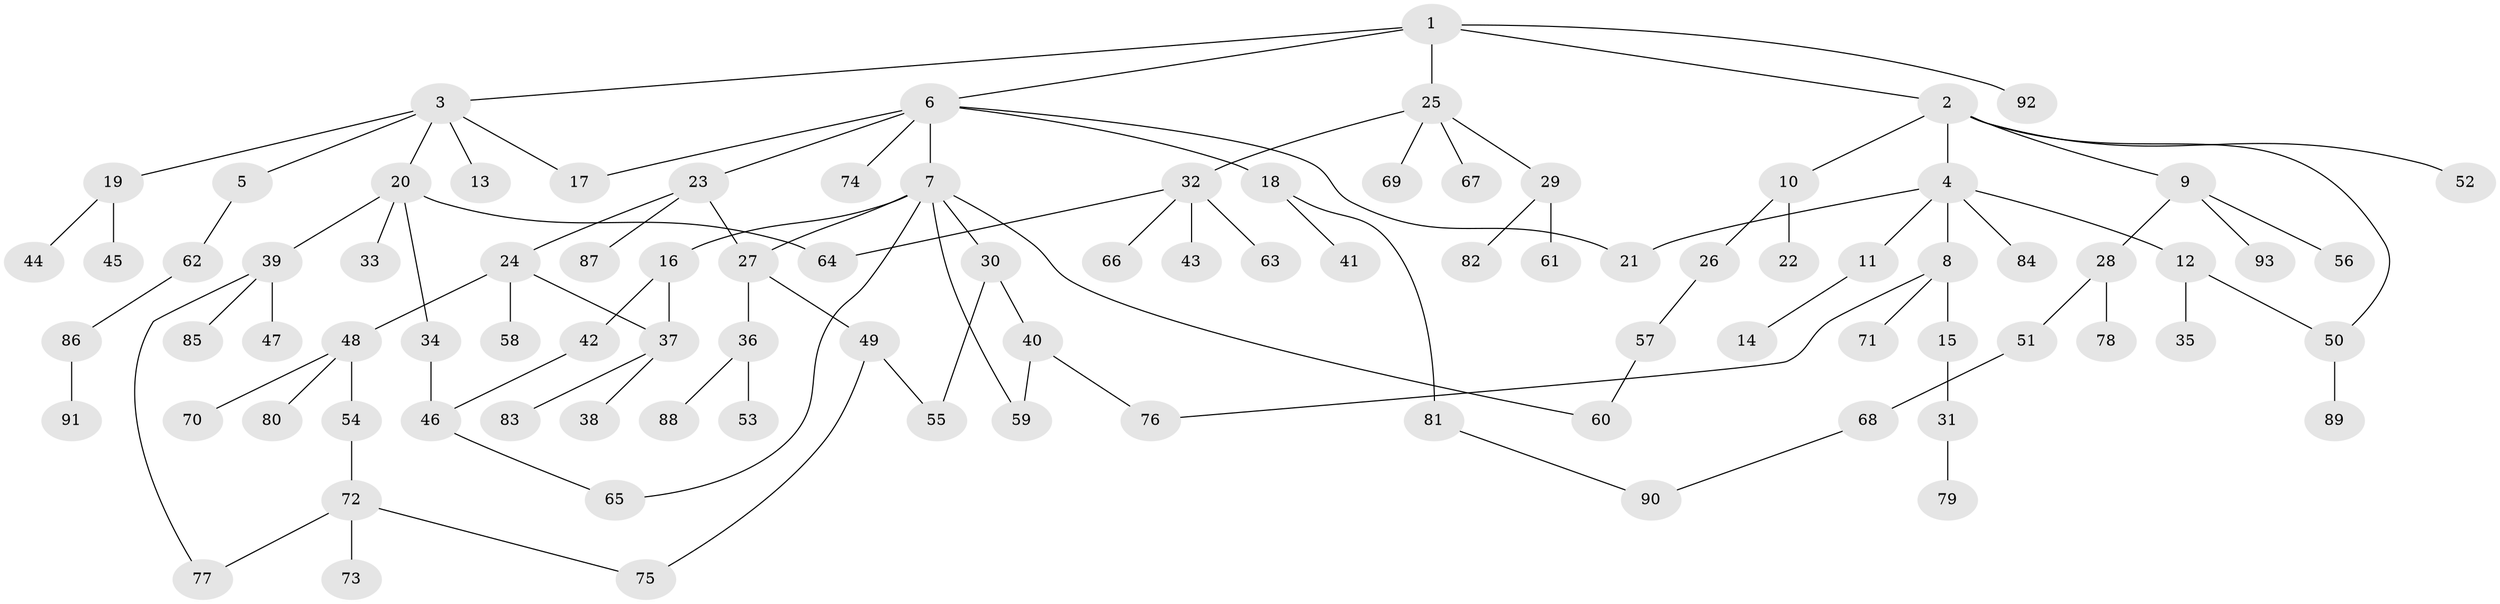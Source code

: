 // coarse degree distribution, {9: 0.015384615384615385, 5: 0.07692307692307693, 2: 0.2153846153846154, 8: 0.015384615384615385, 7: 0.015384615384615385, 3: 0.18461538461538463, 1: 0.4153846153846154, 6: 0.015384615384615385, 4: 0.046153846153846156}
// Generated by graph-tools (version 1.1) at 2025/51/02/27/25 19:51:37]
// undirected, 93 vertices, 107 edges
graph export_dot {
graph [start="1"]
  node [color=gray90,style=filled];
  1;
  2;
  3;
  4;
  5;
  6;
  7;
  8;
  9;
  10;
  11;
  12;
  13;
  14;
  15;
  16;
  17;
  18;
  19;
  20;
  21;
  22;
  23;
  24;
  25;
  26;
  27;
  28;
  29;
  30;
  31;
  32;
  33;
  34;
  35;
  36;
  37;
  38;
  39;
  40;
  41;
  42;
  43;
  44;
  45;
  46;
  47;
  48;
  49;
  50;
  51;
  52;
  53;
  54;
  55;
  56;
  57;
  58;
  59;
  60;
  61;
  62;
  63;
  64;
  65;
  66;
  67;
  68;
  69;
  70;
  71;
  72;
  73;
  74;
  75;
  76;
  77;
  78;
  79;
  80;
  81;
  82;
  83;
  84;
  85;
  86;
  87;
  88;
  89;
  90;
  91;
  92;
  93;
  1 -- 2;
  1 -- 3;
  1 -- 6;
  1 -- 25;
  1 -- 92;
  2 -- 4;
  2 -- 9;
  2 -- 10;
  2 -- 52;
  2 -- 50;
  3 -- 5;
  3 -- 13;
  3 -- 19;
  3 -- 20;
  3 -- 17;
  4 -- 8;
  4 -- 11;
  4 -- 12;
  4 -- 21;
  4 -- 84;
  5 -- 62;
  6 -- 7;
  6 -- 17;
  6 -- 18;
  6 -- 23;
  6 -- 74;
  6 -- 21;
  7 -- 16;
  7 -- 27;
  7 -- 30;
  7 -- 59;
  7 -- 60;
  7 -- 65;
  8 -- 15;
  8 -- 71;
  8 -- 76;
  9 -- 28;
  9 -- 56;
  9 -- 93;
  10 -- 22;
  10 -- 26;
  11 -- 14;
  12 -- 35;
  12 -- 50;
  15 -- 31;
  16 -- 37;
  16 -- 42;
  18 -- 41;
  18 -- 81;
  19 -- 44;
  19 -- 45;
  20 -- 33;
  20 -- 34;
  20 -- 39;
  20 -- 64;
  23 -- 24;
  23 -- 87;
  23 -- 27;
  24 -- 48;
  24 -- 58;
  24 -- 37;
  25 -- 29;
  25 -- 32;
  25 -- 67;
  25 -- 69;
  26 -- 57;
  27 -- 36;
  27 -- 49;
  28 -- 51;
  28 -- 78;
  29 -- 61;
  29 -- 82;
  30 -- 40;
  30 -- 55;
  31 -- 79;
  32 -- 43;
  32 -- 63;
  32 -- 64;
  32 -- 66;
  34 -- 46;
  36 -- 53;
  36 -- 88;
  37 -- 38;
  37 -- 83;
  39 -- 47;
  39 -- 77;
  39 -- 85;
  40 -- 76;
  40 -- 59;
  42 -- 46;
  46 -- 65;
  48 -- 54;
  48 -- 70;
  48 -- 80;
  49 -- 55;
  49 -- 75;
  50 -- 89;
  51 -- 68;
  54 -- 72;
  57 -- 60;
  62 -- 86;
  68 -- 90;
  72 -- 73;
  72 -- 75;
  72 -- 77;
  81 -- 90;
  86 -- 91;
}
